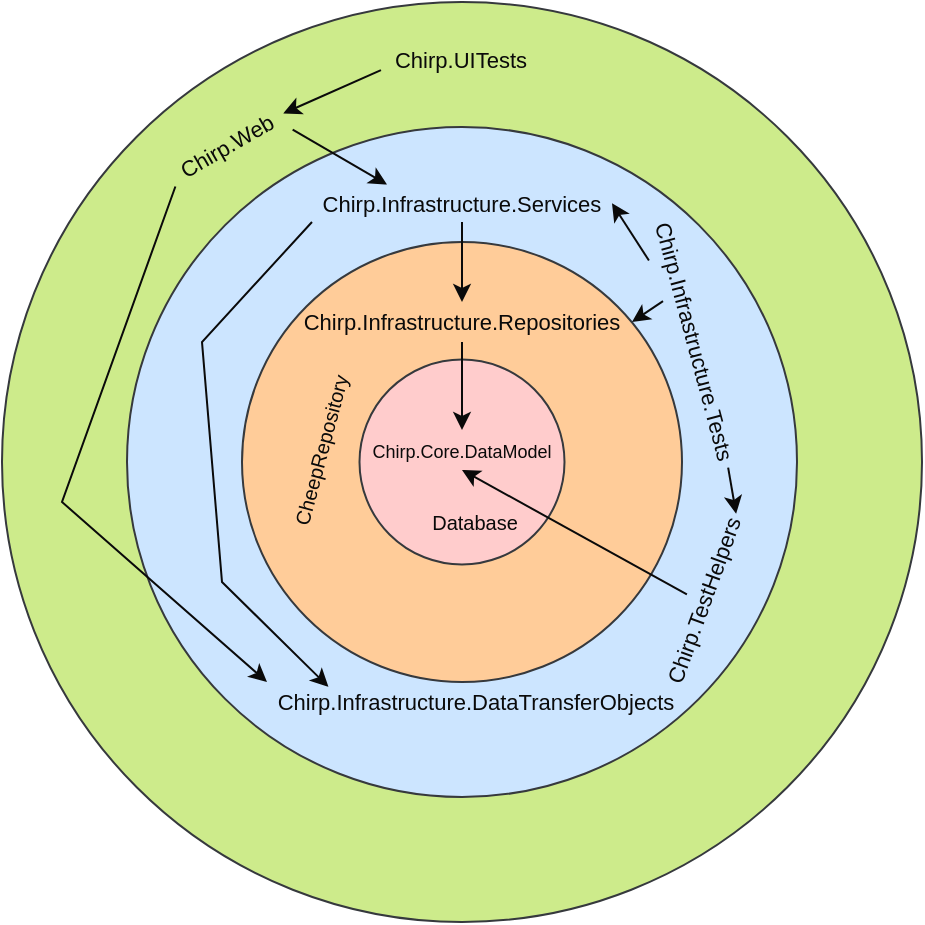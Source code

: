 <mxfile version="25.0.2">
  <diagram name="Page-1" id="Ciuve-9xtObJJLIkbzj8">
    <mxGraphModel dx="723" dy="434" grid="1" gridSize="10" guides="1" tooltips="1" connect="1" arrows="1" fold="1" page="1" pageScale="1" pageWidth="827" pageHeight="1169" math="0" shadow="0">
      <root>
        <mxCell id="0" />
        <mxCell id="1" parent="0" />
        <mxCell id="SaWWF0Vx8cpw64iwG2BK-12" value="" style="ellipse;whiteSpace=wrap;html=1;aspect=fixed;fillColor=#cdeb8b;strokeColor=#36393d;" vertex="1" parent="1">
          <mxGeometry x="80" y="360" width="460" height="460" as="geometry" />
        </mxCell>
        <mxCell id="SaWWF0Vx8cpw64iwG2BK-6" value="" style="ellipse;whiteSpace=wrap;html=1;aspect=fixed;fillColor=#cce5ff;strokeColor=#36393d;" vertex="1" parent="1">
          <mxGeometry x="142.5" y="422.5" width="335" height="335" as="geometry" />
        </mxCell>
        <mxCell id="SaWWF0Vx8cpw64iwG2BK-1" value="D" style="ellipse;whiteSpace=wrap;html=1;aspect=fixed;fillStyle=solid;fillColor=#ffcc99;strokeColor=#36393d;" vertex="1" parent="1">
          <mxGeometry x="200" y="480" width="220" height="220" as="geometry" />
        </mxCell>
        <mxCell id="SaWWF0Vx8cpw64iwG2BK-2" value="" style="ellipse;whiteSpace=wrap;html=1;aspect=fixed;fillColor=#ffcccc;strokeColor=#36393d;" vertex="1" parent="1">
          <mxGeometry x="258.75" y="538.75" width="102.5" height="102.5" as="geometry" />
        </mxCell>
        <mxCell id="SaWWF0Vx8cpw64iwG2BK-3" value="&lt;font style=&quot;font-size: 9px;&quot; color=&quot;#0a0a0a&quot;&gt;Chirp.Core.DataModel&lt;/font&gt;" style="text;html=1;align=center;verticalAlign=middle;whiteSpace=wrap;rounded=0;" vertex="1" parent="1">
          <mxGeometry x="245" y="574" width="130" height="20" as="geometry" />
        </mxCell>
        <mxCell id="SaWWF0Vx8cpw64iwG2BK-11" style="edgeStyle=orthogonalEdgeStyle;rounded=0;orthogonalLoop=1;jettySize=auto;html=1;exitX=0.5;exitY=1;exitDx=0;exitDy=0;entryX=0.5;entryY=0;entryDx=0;entryDy=0;strokeColor=#0A0A0A;" edge="1" parent="1" source="SaWWF0Vx8cpw64iwG2BK-5" target="SaWWF0Vx8cpw64iwG2BK-3">
          <mxGeometry relative="1" as="geometry" />
        </mxCell>
        <mxCell id="SaWWF0Vx8cpw64iwG2BK-5" value="&lt;font style=&quot;font-size: 11px;&quot; color=&quot;#0a0a0a&quot;&gt;Chirp.Infrastructure.Repositories&lt;/font&gt;" style="text;html=1;align=center;verticalAlign=middle;whiteSpace=wrap;rounded=0;" vertex="1" parent="1">
          <mxGeometry x="225" y="510" width="170" height="20" as="geometry" />
        </mxCell>
        <mxCell id="SaWWF0Vx8cpw64iwG2BK-7" value="&lt;font style=&quot;font-size: 11px;&quot; color=&quot;#0a0a0a&quot;&gt;Chirp.Infrastructure.Services&lt;/font&gt;" style="text;html=1;align=center;verticalAlign=middle;whiteSpace=wrap;rounded=0;" vertex="1" parent="1">
          <mxGeometry x="235" y="451.25" width="150" height="18.75" as="geometry" />
        </mxCell>
        <mxCell id="SaWWF0Vx8cpw64iwG2BK-10" value="" style="endArrow=classic;html=1;rounded=0;strokeColor=#0A0A0A;exitX=0.5;exitY=1;exitDx=0;exitDy=0;entryX=0.5;entryY=0;entryDx=0;entryDy=0;" edge="1" parent="1" source="SaWWF0Vx8cpw64iwG2BK-7" target="SaWWF0Vx8cpw64iwG2BK-5">
          <mxGeometry width="50" height="50" relative="1" as="geometry">
            <mxPoint x="350" y="640" as="sourcePoint" />
            <mxPoint x="400" y="590" as="targetPoint" />
          </mxGeometry>
        </mxCell>
        <mxCell id="SaWWF0Vx8cpw64iwG2BK-13" value="&lt;font style=&quot;font-size: 11px;&quot; color=&quot;#0a0a0a&quot;&gt;Chirp.Web&lt;/font&gt;" style="text;html=1;align=center;verticalAlign=middle;whiteSpace=wrap;rounded=0;rotation=-30;" vertex="1" parent="1">
          <mxGeometry x="160.0" y="422.57" width="65" height="18.75" as="geometry" />
        </mxCell>
        <mxCell id="SaWWF0Vx8cpw64iwG2BK-15" value="&lt;font style=&quot;font-size: 11px;&quot; color=&quot;#0a0a0a&quot;&gt;Chirp.Infrastructure.Tests&lt;/font&gt;" style="text;html=1;align=center;verticalAlign=middle;whiteSpace=wrap;rounded=0;rotation=75;" vertex="1" parent="1">
          <mxGeometry x="361.25" y="520" width="130" height="20" as="geometry" />
        </mxCell>
        <mxCell id="SaWWF0Vx8cpw64iwG2BK-17" value="" style="endArrow=classic;html=1;rounded=0;exitX=0.152;exitY=1.073;exitDx=0;exitDy=0;entryX=1;entryY=0.5;entryDx=0;entryDy=0;strokeColor=#0A0A0A;exitPerimeter=0;" edge="1" parent="1" source="SaWWF0Vx8cpw64iwG2BK-15" target="SaWWF0Vx8cpw64iwG2BK-7">
          <mxGeometry width="50" height="50" relative="1" as="geometry">
            <mxPoint x="310" y="540" as="sourcePoint" />
            <mxPoint x="360" y="490" as="targetPoint" />
          </mxGeometry>
        </mxCell>
        <mxCell id="SaWWF0Vx8cpw64iwG2BK-18" value="" style="endArrow=classic;html=1;rounded=0;exitX=0.317;exitY=0.996;exitDx=0;exitDy=0;entryX=1;entryY=0.5;entryDx=0;entryDy=0;strokeColor=#0A0A0A;exitPerimeter=0;" edge="1" parent="1" source="SaWWF0Vx8cpw64iwG2BK-15" target="SaWWF0Vx8cpw64iwG2BK-5">
          <mxGeometry width="50" height="50" relative="1" as="geometry">
            <mxPoint x="458" y="486" as="sourcePoint" />
            <mxPoint x="390" y="474" as="targetPoint" />
          </mxGeometry>
        </mxCell>
        <mxCell id="SaWWF0Vx8cpw64iwG2BK-19" value="&lt;font style=&quot;font-size: 11px;&quot; color=&quot;#0a0a0a&quot;&gt;Chirp.UITests&lt;/font&gt;" style="text;html=1;align=center;verticalAlign=middle;whiteSpace=wrap;rounded=0;rotation=0;" vertex="1" parent="1">
          <mxGeometry x="269.48" y="380" width="81.04" height="18.75" as="geometry" />
        </mxCell>
        <mxCell id="SaWWF0Vx8cpw64iwG2BK-20" value="" style="endArrow=classic;html=1;rounded=0;exitX=0;exitY=0.75;exitDx=0;exitDy=0;entryX=1;entryY=0.5;entryDx=0;entryDy=0;strokeColor=#0A0A0A;" edge="1" parent="1" source="SaWWF0Vx8cpw64iwG2BK-19" target="SaWWF0Vx8cpw64iwG2BK-13">
          <mxGeometry width="50" height="50" relative="1" as="geometry">
            <mxPoint x="290" y="550" as="sourcePoint" />
            <mxPoint x="340" y="500" as="targetPoint" />
          </mxGeometry>
        </mxCell>
        <mxCell id="SaWWF0Vx8cpw64iwG2BK-21" value="&lt;font style=&quot;font-size: 11px;&quot; color=&quot;#0a0a0a&quot;&gt;Chirp.TestHelpers&lt;/font&gt;" style="text;html=1;align=center;verticalAlign=middle;whiteSpace=wrap;rounded=0;rotation=-70;" vertex="1" parent="1">
          <mxGeometry x="385" y="650" width="92.5" height="18.75" as="geometry" />
        </mxCell>
        <mxCell id="SaWWF0Vx8cpw64iwG2BK-22" value="" style="endArrow=classic;html=1;rounded=0;exitX=0.5;exitY=0;exitDx=0;exitDy=0;entryX=0.5;entryY=1;entryDx=0;entryDy=0;strokeColor=#0A0A0A;" edge="1" parent="1" source="SaWWF0Vx8cpw64iwG2BK-21" target="SaWWF0Vx8cpw64iwG2BK-3">
          <mxGeometry width="50" height="50" relative="1" as="geometry">
            <mxPoint x="250" y="690" as="sourcePoint" />
            <mxPoint x="300" y="640" as="targetPoint" />
          </mxGeometry>
        </mxCell>
        <mxCell id="SaWWF0Vx8cpw64iwG2BK-23" value="&lt;font style=&quot;font-size: 11px;&quot; color=&quot;#0a0a0a&quot;&gt;Chirp.Infrastructure.DataTransferObjects&lt;/font&gt;" style="text;html=1;align=center;verticalAlign=middle;whiteSpace=wrap;rounded=0;rotation=0;" vertex="1" parent="1">
          <mxGeometry x="212.5" y="700" width="207.5" height="20" as="geometry" />
        </mxCell>
        <mxCell id="SaWWF0Vx8cpw64iwG2BK-25" value="" style="endArrow=classic;html=1;rounded=0;exitX=0;exitY=1;exitDx=0;exitDy=0;entryX=0.148;entryY=0.121;entryDx=0;entryDy=0;strokeColor=#0A0A0A;entryPerimeter=0;" edge="1" parent="1" source="SaWWF0Vx8cpw64iwG2BK-7" target="SaWWF0Vx8cpw64iwG2BK-23">
          <mxGeometry width="50" height="50" relative="1" as="geometry">
            <mxPoint x="504" y="652" as="sourcePoint" />
            <mxPoint x="330" y="614" as="targetPoint" />
            <Array as="points">
              <mxPoint x="180" y="530" />
              <mxPoint x="190" y="650" />
            </Array>
          </mxGeometry>
        </mxCell>
        <mxCell id="SaWWF0Vx8cpw64iwG2BK-26" value="" style="endArrow=classic;html=1;rounded=0;exitX=1;exitY=1;exitDx=0;exitDy=0;entryX=0.25;entryY=0;entryDx=0;entryDy=0;strokeColor=#0A0A0A;" edge="1" parent="1" source="SaWWF0Vx8cpw64iwG2BK-13" target="SaWWF0Vx8cpw64iwG2BK-7">
          <mxGeometry width="50" height="50" relative="1" as="geometry">
            <mxPoint x="200" y="570" as="sourcePoint" />
            <mxPoint x="250" y="520" as="targetPoint" />
          </mxGeometry>
        </mxCell>
        <mxCell id="SaWWF0Vx8cpw64iwG2BK-27" value="" style="endArrow=classic;html=1;rounded=0;exitX=0;exitY=0.75;exitDx=0;exitDy=0;entryX=0;entryY=0;entryDx=0;entryDy=0;strokeColor=#0A0A0A;" edge="1" parent="1" source="SaWWF0Vx8cpw64iwG2BK-13" target="SaWWF0Vx8cpw64iwG2BK-23">
          <mxGeometry width="50" height="50" relative="1" as="geometry">
            <mxPoint x="200" y="570" as="sourcePoint" />
            <mxPoint x="250" y="520" as="targetPoint" />
            <Array as="points">
              <mxPoint x="110" y="610" />
            </Array>
          </mxGeometry>
        </mxCell>
        <mxCell id="SaWWF0Vx8cpw64iwG2BK-28" value="" style="endArrow=classic;html=1;rounded=0;exitX=1;exitY=0.5;exitDx=0;exitDy=0;entryX=1;entryY=0.5;entryDx=0;entryDy=0;strokeColor=#0A0A0A;" edge="1" parent="1" source="SaWWF0Vx8cpw64iwG2BK-15" target="SaWWF0Vx8cpw64iwG2BK-21">
          <mxGeometry width="50" height="50" relative="1" as="geometry">
            <mxPoint x="430" y="537" as="sourcePoint" />
            <mxPoint x="405" y="530" as="targetPoint" />
          </mxGeometry>
        </mxCell>
        <mxCell id="SaWWF0Vx8cpw64iwG2BK-30" value="&lt;font size=&quot;1&quot; color=&quot;#0a0a0a&quot;&gt;Database&lt;/font&gt;" style="text;html=1;align=center;verticalAlign=middle;whiteSpace=wrap;rounded=0;" vertex="1" parent="1">
          <mxGeometry x="288.75" y="610" width="55" height="20" as="geometry" />
        </mxCell>
        <mxCell id="SaWWF0Vx8cpw64iwG2BK-31" value="&lt;font size=&quot;1&quot; color=&quot;#0a0a0a&quot;&gt;CheepRepository&lt;/font&gt;" style="text;html=1;align=center;verticalAlign=middle;whiteSpace=wrap;rounded=0;rotation=-75;" vertex="1" parent="1">
          <mxGeometry x="200" y="574" width="78.75" height="20" as="geometry" />
        </mxCell>
      </root>
    </mxGraphModel>
  </diagram>
</mxfile>
